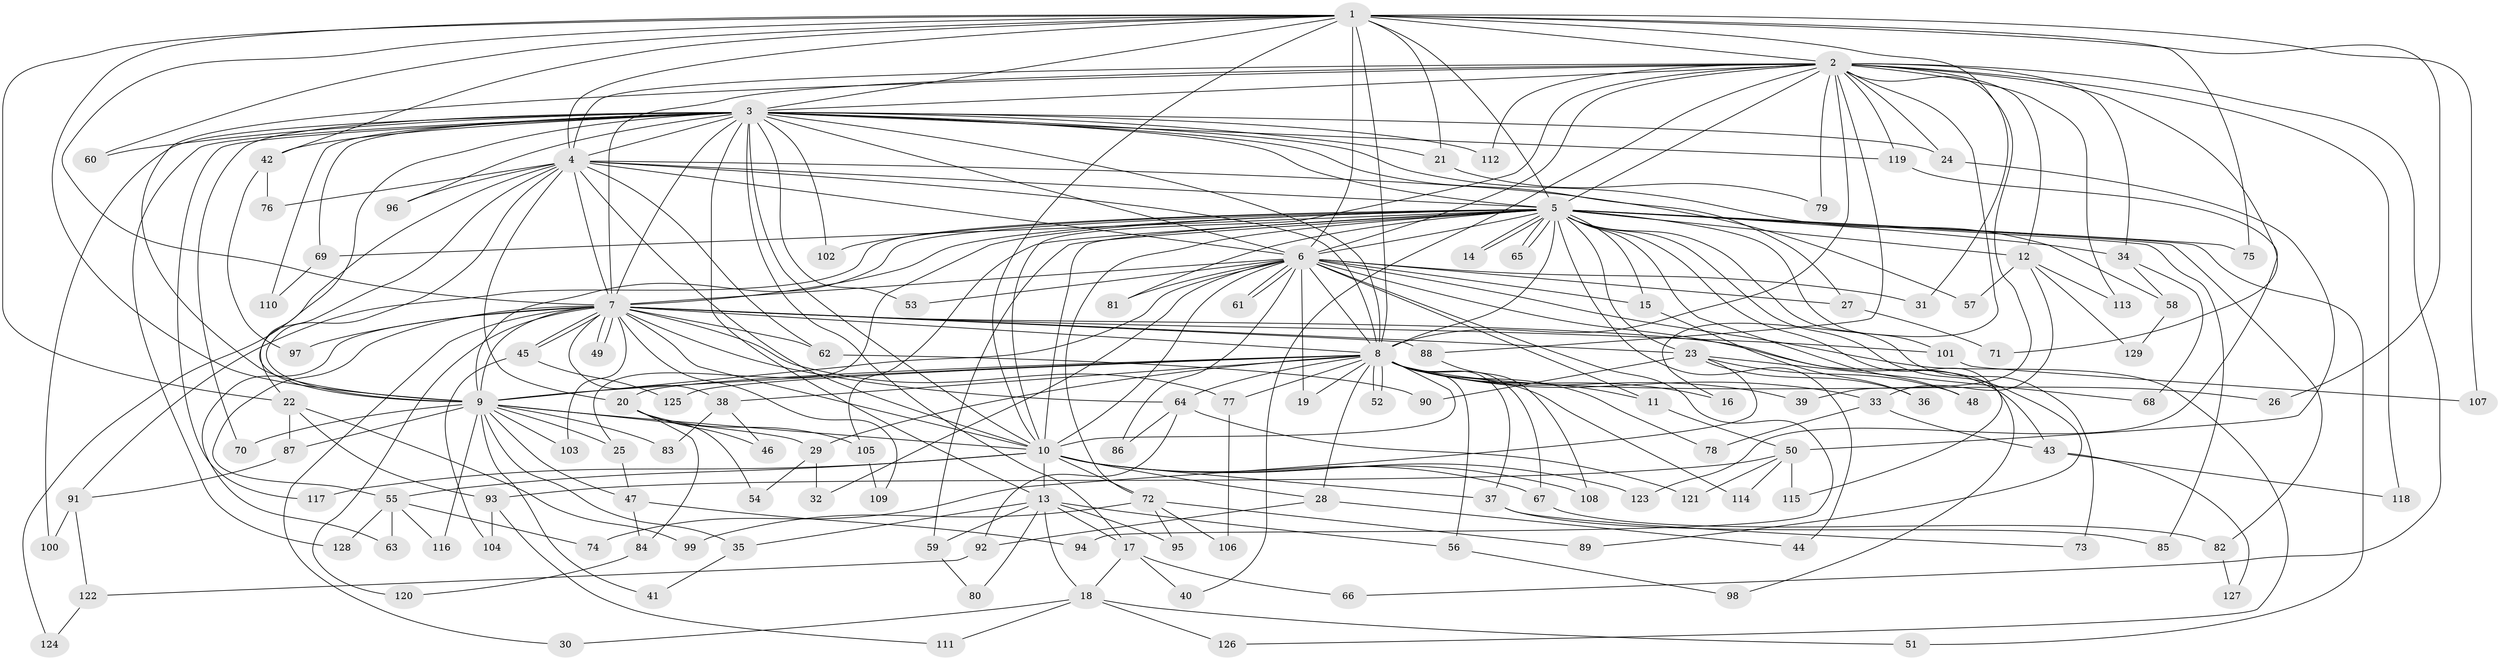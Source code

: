 // coarse degree distribution, {18: 0.015384615384615385, 10: 0.015384615384615385, 13: 0.03076923076923077, 29: 0.015384615384615385, 19: 0.015384615384615385, 22: 0.015384615384615385, 23: 0.015384615384615385, 3: 0.13846153846153847, 12: 0.03076923076923077, 7: 0.06153846153846154, 1: 0.09230769230769231, 2: 0.38461538461538464, 8: 0.03076923076923077, 6: 0.046153846153846156, 4: 0.06153846153846154, 5: 0.015384615384615385, 9: 0.015384615384615385}
// Generated by graph-tools (version 1.1) at 2025/49/03/04/25 22:49:28]
// undirected, 129 vertices, 283 edges
graph export_dot {
  node [color=gray90,style=filled];
  1;
  2;
  3;
  4;
  5;
  6;
  7;
  8;
  9;
  10;
  11;
  12;
  13;
  14;
  15;
  16;
  17;
  18;
  19;
  20;
  21;
  22;
  23;
  24;
  25;
  26;
  27;
  28;
  29;
  30;
  31;
  32;
  33;
  34;
  35;
  36;
  37;
  38;
  39;
  40;
  41;
  42;
  43;
  44;
  45;
  46;
  47;
  48;
  49;
  50;
  51;
  52;
  53;
  54;
  55;
  56;
  57;
  58;
  59;
  60;
  61;
  62;
  63;
  64;
  65;
  66;
  67;
  68;
  69;
  70;
  71;
  72;
  73;
  74;
  75;
  76;
  77;
  78;
  79;
  80;
  81;
  82;
  83;
  84;
  85;
  86;
  87;
  88;
  89;
  90;
  91;
  92;
  93;
  94;
  95;
  96;
  97;
  98;
  99;
  100;
  101;
  102;
  103;
  104;
  105;
  106;
  107;
  108;
  109;
  110;
  111;
  112;
  113;
  114;
  115;
  116;
  117;
  118;
  119;
  120;
  121;
  122;
  123;
  124;
  125;
  126;
  127;
  128;
  129;
  1 -- 2;
  1 -- 3;
  1 -- 4;
  1 -- 5;
  1 -- 6;
  1 -- 7;
  1 -- 8;
  1 -- 9;
  1 -- 10;
  1 -- 21;
  1 -- 22;
  1 -- 26;
  1 -- 31;
  1 -- 42;
  1 -- 60;
  1 -- 75;
  1 -- 107;
  2 -- 3;
  2 -- 4;
  2 -- 5;
  2 -- 6;
  2 -- 7;
  2 -- 8;
  2 -- 9;
  2 -- 10;
  2 -- 12;
  2 -- 16;
  2 -- 24;
  2 -- 34;
  2 -- 39;
  2 -- 40;
  2 -- 66;
  2 -- 71;
  2 -- 79;
  2 -- 88;
  2 -- 112;
  2 -- 113;
  2 -- 118;
  2 -- 119;
  3 -- 4;
  3 -- 5;
  3 -- 6;
  3 -- 7;
  3 -- 8;
  3 -- 9;
  3 -- 10;
  3 -- 13;
  3 -- 17;
  3 -- 21;
  3 -- 24;
  3 -- 27;
  3 -- 42;
  3 -- 53;
  3 -- 58;
  3 -- 60;
  3 -- 69;
  3 -- 70;
  3 -- 96;
  3 -- 100;
  3 -- 102;
  3 -- 110;
  3 -- 112;
  3 -- 117;
  3 -- 119;
  3 -- 128;
  4 -- 5;
  4 -- 6;
  4 -- 7;
  4 -- 8;
  4 -- 9;
  4 -- 10;
  4 -- 20;
  4 -- 22;
  4 -- 57;
  4 -- 62;
  4 -- 76;
  4 -- 96;
  4 -- 124;
  5 -- 6;
  5 -- 7;
  5 -- 8;
  5 -- 9;
  5 -- 10;
  5 -- 12;
  5 -- 14;
  5 -- 14;
  5 -- 15;
  5 -- 23;
  5 -- 25;
  5 -- 34;
  5 -- 44;
  5 -- 48;
  5 -- 51;
  5 -- 59;
  5 -- 65;
  5 -- 65;
  5 -- 69;
  5 -- 72;
  5 -- 73;
  5 -- 75;
  5 -- 81;
  5 -- 82;
  5 -- 85;
  5 -- 89;
  5 -- 91;
  5 -- 101;
  5 -- 102;
  5 -- 105;
  5 -- 115;
  6 -- 7;
  6 -- 8;
  6 -- 9;
  6 -- 10;
  6 -- 11;
  6 -- 15;
  6 -- 19;
  6 -- 27;
  6 -- 31;
  6 -- 32;
  6 -- 53;
  6 -- 61;
  6 -- 61;
  6 -- 81;
  6 -- 86;
  6 -- 94;
  6 -- 98;
  6 -- 126;
  7 -- 8;
  7 -- 9;
  7 -- 10;
  7 -- 23;
  7 -- 30;
  7 -- 38;
  7 -- 43;
  7 -- 45;
  7 -- 45;
  7 -- 49;
  7 -- 49;
  7 -- 55;
  7 -- 62;
  7 -- 63;
  7 -- 64;
  7 -- 77;
  7 -- 88;
  7 -- 97;
  7 -- 101;
  7 -- 103;
  7 -- 109;
  7 -- 120;
  8 -- 9;
  8 -- 10;
  8 -- 11;
  8 -- 16;
  8 -- 19;
  8 -- 20;
  8 -- 26;
  8 -- 28;
  8 -- 29;
  8 -- 33;
  8 -- 37;
  8 -- 38;
  8 -- 39;
  8 -- 52;
  8 -- 52;
  8 -- 56;
  8 -- 64;
  8 -- 67;
  8 -- 77;
  8 -- 78;
  8 -- 114;
  8 -- 125;
  9 -- 10;
  9 -- 25;
  9 -- 29;
  9 -- 35;
  9 -- 41;
  9 -- 47;
  9 -- 70;
  9 -- 83;
  9 -- 87;
  9 -- 103;
  9 -- 116;
  10 -- 13;
  10 -- 28;
  10 -- 37;
  10 -- 55;
  10 -- 67;
  10 -- 72;
  10 -- 108;
  10 -- 117;
  10 -- 123;
  11 -- 50;
  12 -- 33;
  12 -- 57;
  12 -- 113;
  12 -- 129;
  13 -- 17;
  13 -- 18;
  13 -- 35;
  13 -- 56;
  13 -- 59;
  13 -- 80;
  13 -- 95;
  15 -- 36;
  17 -- 18;
  17 -- 40;
  17 -- 66;
  18 -- 30;
  18 -- 51;
  18 -- 111;
  18 -- 126;
  20 -- 46;
  20 -- 54;
  20 -- 84;
  20 -- 105;
  21 -- 79;
  22 -- 87;
  22 -- 93;
  22 -- 99;
  23 -- 36;
  23 -- 48;
  23 -- 68;
  23 -- 74;
  23 -- 90;
  24 -- 50;
  25 -- 47;
  27 -- 71;
  28 -- 44;
  28 -- 92;
  29 -- 32;
  29 -- 54;
  33 -- 43;
  33 -- 78;
  34 -- 58;
  34 -- 68;
  35 -- 41;
  37 -- 73;
  37 -- 85;
  38 -- 46;
  38 -- 83;
  42 -- 76;
  42 -- 97;
  43 -- 118;
  43 -- 127;
  45 -- 104;
  45 -- 125;
  47 -- 84;
  47 -- 94;
  50 -- 93;
  50 -- 114;
  50 -- 115;
  50 -- 121;
  55 -- 63;
  55 -- 74;
  55 -- 116;
  55 -- 128;
  56 -- 98;
  58 -- 129;
  59 -- 80;
  62 -- 90;
  64 -- 86;
  64 -- 92;
  64 -- 121;
  67 -- 82;
  69 -- 110;
  72 -- 89;
  72 -- 95;
  72 -- 99;
  72 -- 106;
  77 -- 106;
  82 -- 127;
  84 -- 120;
  87 -- 91;
  88 -- 108;
  91 -- 100;
  91 -- 122;
  92 -- 122;
  93 -- 104;
  93 -- 111;
  101 -- 107;
  105 -- 109;
  119 -- 123;
  122 -- 124;
}

